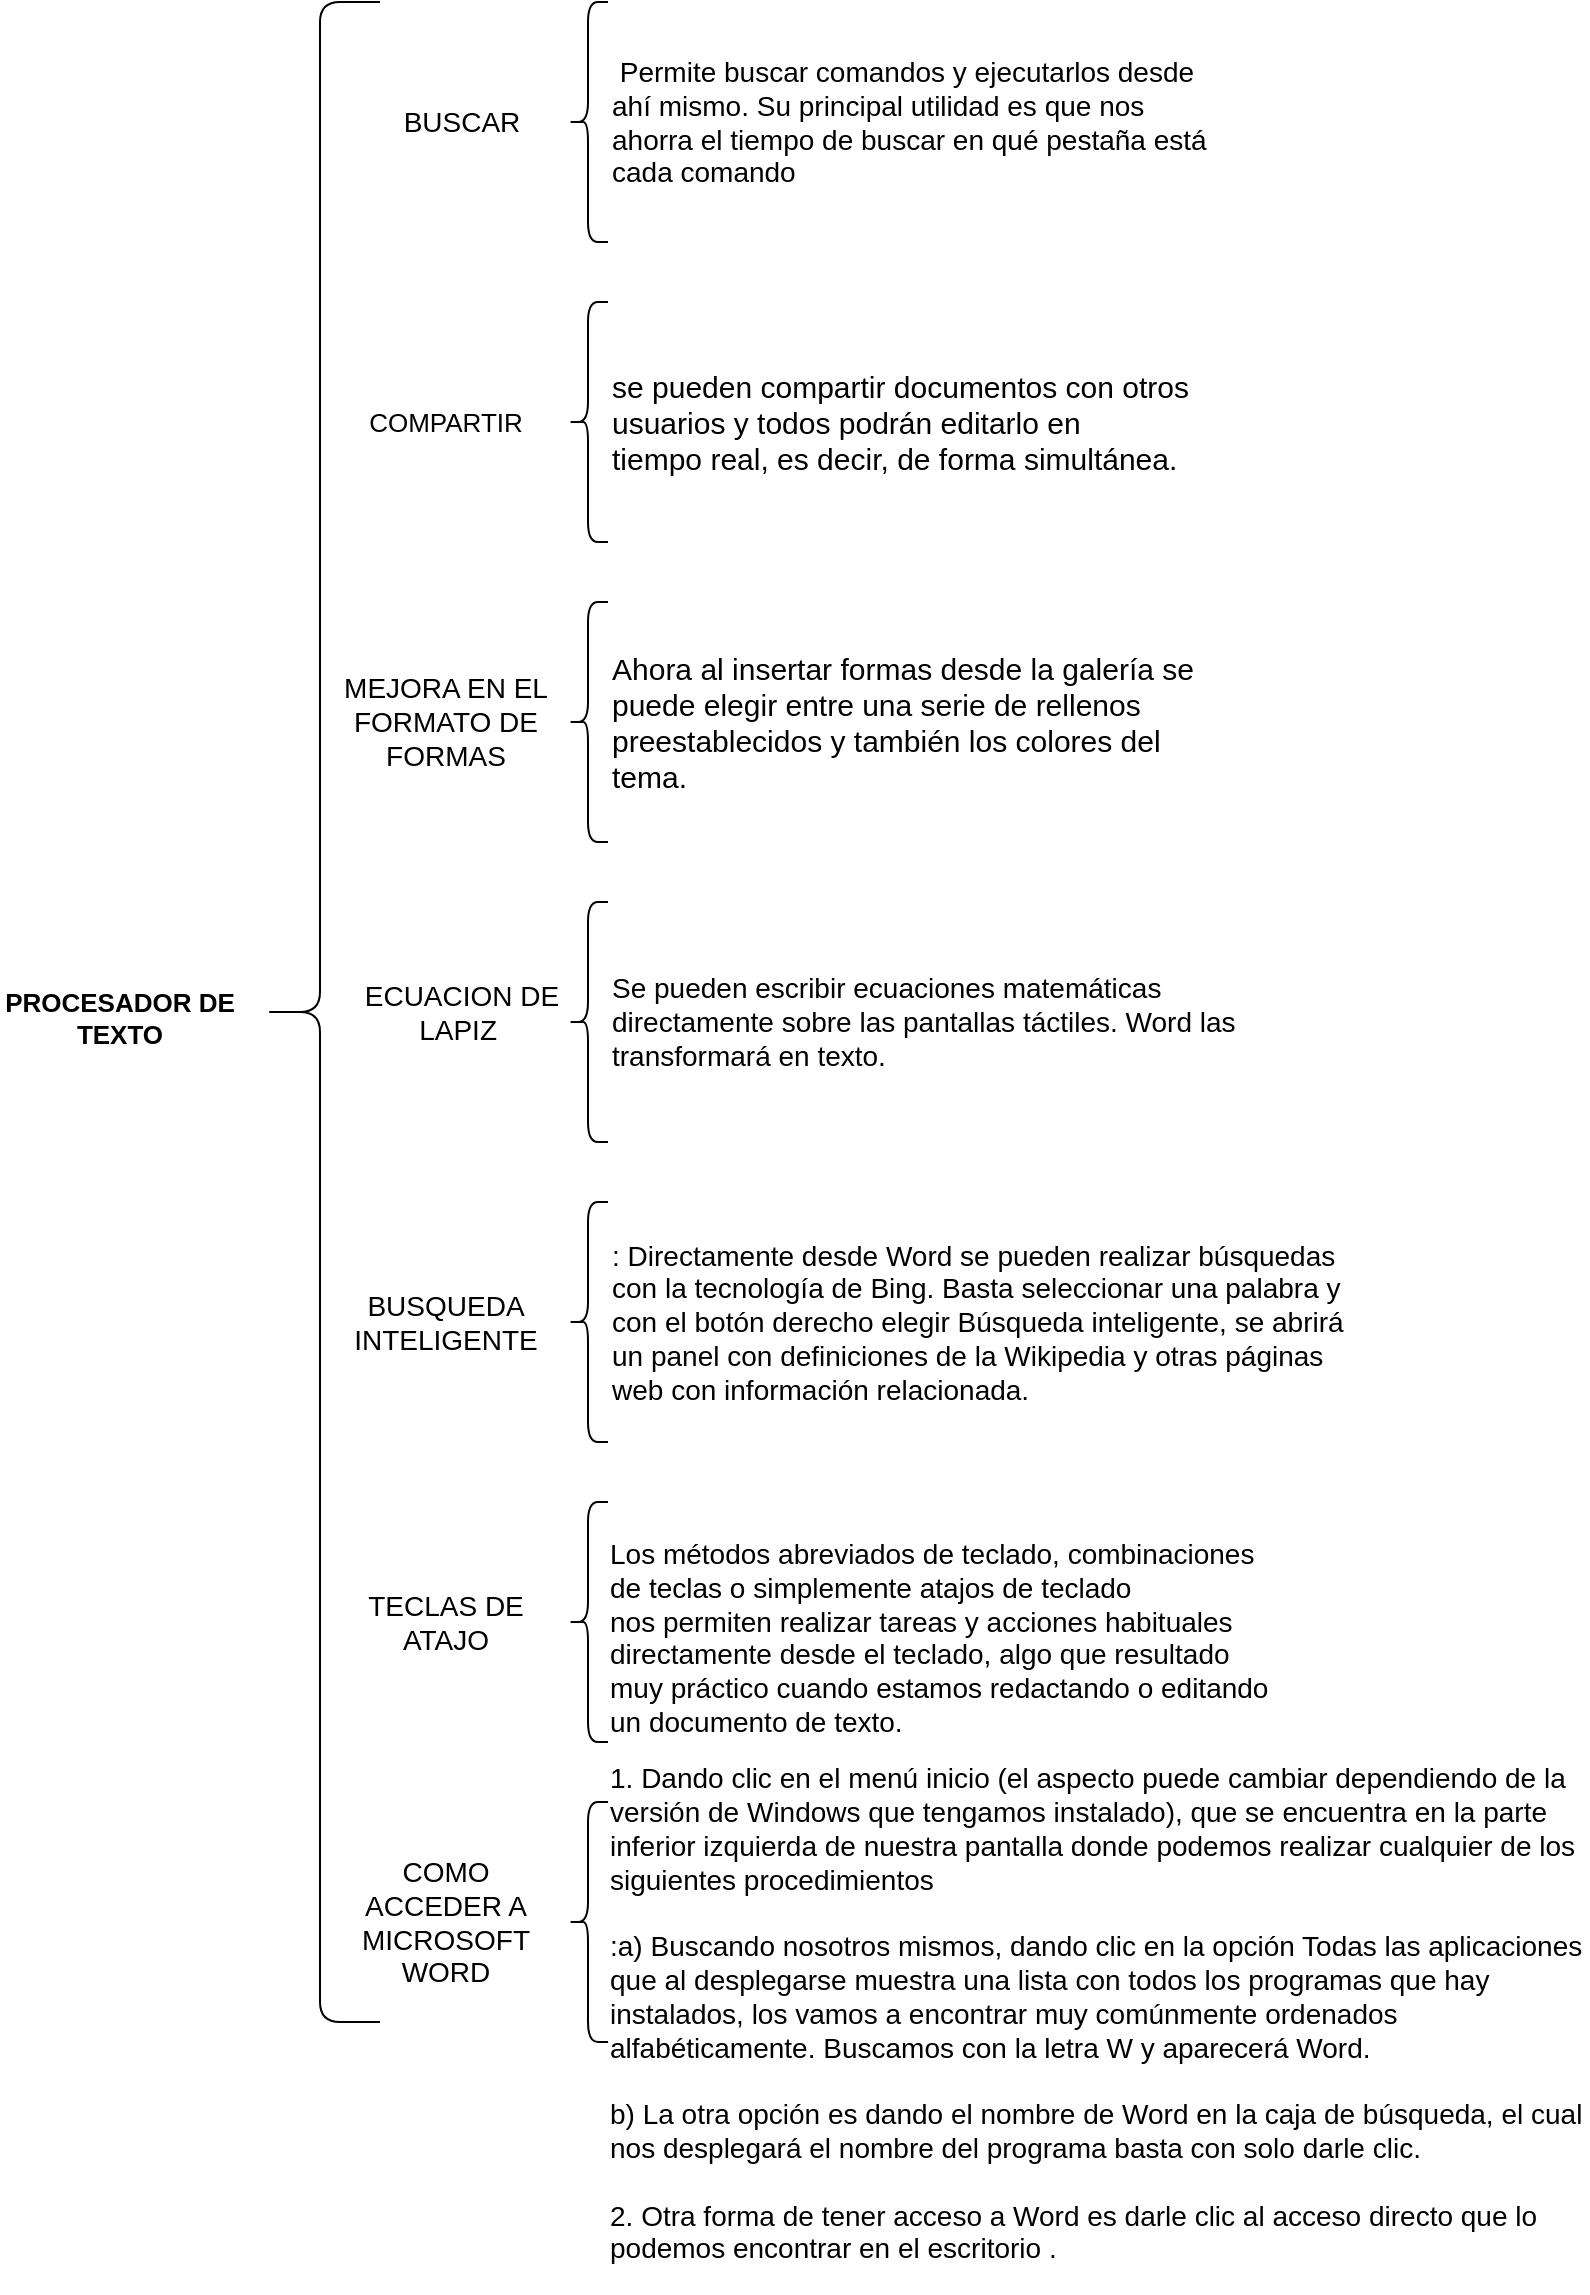 <mxfile version="13.9.6" type="github">
  <diagram id="avQUzELsa8vahaLmIWgg" name="Page-1">
    <mxGraphModel dx="1673" dy="1019" grid="1" gridSize="10" guides="1" tooltips="1" connect="1" arrows="1" fold="1" page="1" pageScale="1" pageWidth="827" pageHeight="1169" math="0" shadow="0">
      <root>
        <mxCell id="0" />
        <mxCell id="1" parent="0" />
        <mxCell id="qzvAiidzcy01PqiKtNMH-1" value="" style="shape=curlyBracket;whiteSpace=wrap;html=1;rounded=1;" vertex="1" parent="1">
          <mxGeometry x="140" y="40" width="60" height="1010" as="geometry" />
        </mxCell>
        <mxCell id="qzvAiidzcy01PqiKtNMH-7" value="" style="shape=curlyBracket;whiteSpace=wrap;html=1;rounded=1;" vertex="1" parent="1">
          <mxGeometry x="294" y="940" width="20" height="120" as="geometry" />
        </mxCell>
        <mxCell id="qzvAiidzcy01PqiKtNMH-8" value="" style="shape=curlyBracket;whiteSpace=wrap;html=1;rounded=1;" vertex="1" parent="1">
          <mxGeometry x="294" y="790" width="20" height="120" as="geometry" />
        </mxCell>
        <mxCell id="qzvAiidzcy01PqiKtNMH-9" value="" style="shape=curlyBracket;whiteSpace=wrap;html=1;rounded=1;" vertex="1" parent="1">
          <mxGeometry x="294" y="40" width="20" height="120" as="geometry" />
        </mxCell>
        <mxCell id="qzvAiidzcy01PqiKtNMH-10" value="" style="shape=curlyBracket;whiteSpace=wrap;html=1;rounded=1;" vertex="1" parent="1">
          <mxGeometry x="294" y="640" width="20" height="120" as="geometry" />
        </mxCell>
        <mxCell id="qzvAiidzcy01PqiKtNMH-11" value="" style="shape=curlyBracket;whiteSpace=wrap;html=1;rounded=1;" vertex="1" parent="1">
          <mxGeometry x="294" y="490" width="20" height="120" as="geometry" />
        </mxCell>
        <mxCell id="qzvAiidzcy01PqiKtNMH-12" value="" style="shape=curlyBracket;whiteSpace=wrap;html=1;rounded=1;" vertex="1" parent="1">
          <mxGeometry x="294" y="340" width="20" height="120" as="geometry" />
        </mxCell>
        <mxCell id="qzvAiidzcy01PqiKtNMH-13" value="" style="shape=curlyBracket;whiteSpace=wrap;html=1;rounded=1;" vertex="1" parent="1">
          <mxGeometry x="294" y="190" width="20" height="120" as="geometry" />
        </mxCell>
        <mxCell id="qzvAiidzcy01PqiKtNMH-16" value="&lt;b&gt;&lt;font style=&quot;font-size: 13px&quot;&gt;PROCESADOR DE TEXTO&lt;/font&gt;&lt;/b&gt;" style="rounded=0;whiteSpace=wrap;html=1;strokeColor=none;fillColor=none;" vertex="1" parent="1">
          <mxGeometry x="10" y="520" width="120" height="55" as="geometry" />
        </mxCell>
        <mxCell id="qzvAiidzcy01PqiKtNMH-17" value="&lt;div&gt;&lt;span style=&quot;font-size: 14px&quot;&gt;&amp;nbsp;Permite buscar comandos y ejecutarlos desde ahí mismo. Su principal utilidad es que nos ahorra el tiempo de buscar en qué pestaña está cada comando&lt;/span&gt;&lt;/div&gt;" style="rounded=0;whiteSpace=wrap;html=1;fillColor=none;strokeColor=none;align=left;" vertex="1" parent="1">
          <mxGeometry x="314" y="55" width="310" height="90" as="geometry" />
        </mxCell>
        <mxCell id="qzvAiidzcy01PqiKtNMH-18" value="&lt;font style=&quot;font-size: 14px&quot;&gt;BUSCAR&lt;/font&gt;" style="rounded=0;whiteSpace=wrap;html=1;fillColor=none;strokeColor=none;" vertex="1" parent="1">
          <mxGeometry x="188" y="80" width="106" height="40" as="geometry" />
        </mxCell>
        <mxCell id="qzvAiidzcy01PqiKtNMH-20" value="&lt;font style=&quot;font-size: 14px&quot;&gt;COMO ACCEDER A MICROSOFT WORD&lt;/font&gt;" style="rounded=0;whiteSpace=wrap;html=1;strokeColor=none;fillColor=none;" vertex="1" parent="1">
          <mxGeometry x="180" y="980" width="106" height="40" as="geometry" />
        </mxCell>
        <mxCell id="qzvAiidzcy01PqiKtNMH-21" value="&lt;font style=&quot;font-size: 14px&quot;&gt;TECLAS DE ATAJO&lt;/font&gt;" style="rounded=0;whiteSpace=wrap;html=1;strokeColor=none;fillColor=none;" vertex="1" parent="1">
          <mxGeometry x="180" y="830" width="106" height="40" as="geometry" />
        </mxCell>
        <mxCell id="qzvAiidzcy01PqiKtNMH-22" value="&lt;font style=&quot;font-size: 14px&quot;&gt;BUSQUEDA INTELIGENTE&lt;/font&gt;" style="rounded=0;whiteSpace=wrap;html=1;strokeColor=none;fillColor=none;" vertex="1" parent="1">
          <mxGeometry x="180" y="680" width="106" height="40" as="geometry" />
        </mxCell>
        <mxCell id="qzvAiidzcy01PqiKtNMH-23" value="&lt;font style=&quot;font-size: 14px&quot;&gt;ECUACION DE LAPIZ&amp;nbsp;&lt;/font&gt;" style="rounded=0;whiteSpace=wrap;html=1;strokeColor=none;fillColor=none;" vertex="1" parent="1">
          <mxGeometry x="188" y="525" width="106" height="40" as="geometry" />
        </mxCell>
        <mxCell id="qzvAiidzcy01PqiKtNMH-24" value="&lt;font style=&quot;font-size: 14px&quot;&gt;MEJORA EN EL FORMATO DE FORMAS&lt;/font&gt;" style="rounded=0;whiteSpace=wrap;html=1;strokeColor=none;fillColor=none;" vertex="1" parent="1">
          <mxGeometry x="180" y="380" width="106" height="40" as="geometry" />
        </mxCell>
        <mxCell id="qzvAiidzcy01PqiKtNMH-25" value="&lt;font style=&quot;font-size: 13px&quot;&gt;COMPARTIR&lt;/font&gt;" style="rounded=0;whiteSpace=wrap;html=1;fillColor=none;strokeColor=none;" vertex="1" parent="1">
          <mxGeometry x="180" y="230" width="106" height="40" as="geometry" />
        </mxCell>
        <mxCell id="qzvAiidzcy01PqiKtNMH-26" value="&lt;font style=&quot;font-size: 14px&quot;&gt;: Directamente desde Word se pueden realizar búsquedas con la tecnología de Bing. Basta seleccionar una palabra y con el botón derecho elegir Búsqueda inteligente, se abrirá un panel con definiciones de la Wikipedia y otras páginas web con información relacionada.&amp;nbsp;&lt;/font&gt;" style="rounded=0;whiteSpace=wrap;html=1;strokeColor=none;align=left;fillColor=none;" vertex="1" parent="1">
          <mxGeometry x="314" y="655" width="380" height="90" as="geometry" />
        </mxCell>
        <mxCell id="qzvAiidzcy01PqiKtNMH-27" value="&lt;div&gt;&lt;span style=&quot;font-size: 14px&quot;&gt;Se pueden escribir ecuaciones matemáticas directamente sobre las pantallas táctiles. Word las transformará en texto.&amp;nbsp;&lt;/span&gt;&lt;/div&gt;" style="rounded=0;whiteSpace=wrap;html=1;strokeColor=none;fillColor=none;align=left;" vertex="1" parent="1">
          <mxGeometry x="314" y="505" width="320" height="90" as="geometry" />
        </mxCell>
        <mxCell id="qzvAiidzcy01PqiKtNMH-28" value="&lt;div&gt;&lt;span style=&quot;font-size: 15px&quot;&gt;Ahora al insertar formas desde la galería se puede elegir entre una serie de rellenos preestablecidos y también los colores del tema.&lt;/span&gt;&lt;/div&gt;" style="rounded=0;whiteSpace=wrap;html=1;strokeColor=none;fillColor=none;align=left;" vertex="1" parent="1">
          <mxGeometry x="314" y="355" width="300" height="90" as="geometry" />
        </mxCell>
        <mxCell id="qzvAiidzcy01PqiKtNMH-29" value="&lt;div style=&quot;font-size: 15px&quot;&gt;&lt;span&gt;se pueden&amp;nbsp;&lt;/span&gt;&lt;span&gt;compartir documentos con otros usuarios y todos podrán editarlo en tiempo&amp;nbsp;&lt;/span&gt;&lt;span&gt;real, es decir, de forma simultánea.&lt;/span&gt;&lt;/div&gt;" style="rounded=0;whiteSpace=wrap;html=1;fillColor=none;strokeColor=none;align=left;" vertex="1" parent="1">
          <mxGeometry x="314" y="205" width="300" height="90" as="geometry" />
        </mxCell>
        <mxCell id="qzvAiidzcy01PqiKtNMH-30" value="&lt;div style=&quot;text-align: left&quot;&gt;&lt;span style=&quot;font-size: 14px&quot;&gt;Los métodos abreviados de teclado, combinaciones de teclas o simplemente atajos de teclado nos&amp;nbsp;&lt;/span&gt;&lt;span style=&quot;font-size: 14px&quot;&gt;permiten realizar tareas y acciones habituales directamente desde el teclado, algo que resultado muy&amp;nbsp;&lt;/span&gt;&lt;span style=&quot;font-size: 14px&quot;&gt;práctico cuando estamos redactando o editando un documento de texto.&amp;nbsp;&lt;/span&gt;&lt;/div&gt;&lt;div style=&quot;text-align: left&quot;&gt;&lt;br&gt;&lt;/div&gt;" style="rounded=0;whiteSpace=wrap;html=1;strokeColor=none;fillColor=none;" vertex="1" parent="1">
          <mxGeometry x="314" y="820" width="340" height="90" as="geometry" />
        </mxCell>
        <mxCell id="qzvAiidzcy01PqiKtNMH-31" value="&lt;div style=&quot;text-align: left&quot;&gt;&lt;span style=&quot;font-size: 14px&quot;&gt;1. Dando clic en el menú inicio (el aspecto puede cambiar dependiendo de la versión de Windows&amp;nbsp;&lt;/span&gt;&lt;span style=&quot;font-size: 14px&quot;&gt;que tengamos instalado), que se encuentra en la parte inferior izquierda de nuestra pantalla donde&amp;nbsp;&lt;/span&gt;&lt;span style=&quot;font-size: 14px&quot;&gt;podemos realizar cualquier de los siguientes procedimientos&lt;/span&gt;&lt;br&gt;&lt;/div&gt;&lt;font&gt;&lt;span style=&quot;font-size: 14px&quot;&gt;&lt;div style=&quot;text-align: left&quot;&gt;&lt;span&gt;&lt;br&gt;&lt;/span&gt;&lt;/div&gt;&lt;div style=&quot;text-align: left&quot;&gt;&lt;span&gt;:&lt;/span&gt;&lt;span&gt;a) Buscando nosotros mismos, dando clic en la opción Todas las aplicaciones que al desplegarse&amp;nbsp;&lt;/span&gt;&lt;span&gt;muestra una lista con todos los programas que hay instalados, los vamos a encontrar muy&amp;nbsp;&lt;/span&gt;&lt;span&gt;comúnmente ordenados alfabéticamente. Buscamos con la letra W y aparecerá Word.&lt;/span&gt;&lt;/div&gt;&lt;/span&gt;&lt;span style=&quot;font-size: 14px&quot;&gt;&lt;div style=&quot;text-align: left&quot;&gt;&lt;span&gt;&lt;br&gt;&lt;/span&gt;&lt;/div&gt;&lt;/span&gt;&lt;span style=&quot;font-size: 14px&quot;&gt;&lt;div style=&quot;text-align: left&quot;&gt;&lt;span&gt;b) La otra opción es dando el nombre de Word en la caja de búsqueda, el cual nos desplegará el&amp;nbsp;&lt;/span&gt;&lt;span&gt;nombre del programa basta con solo darle clic.&lt;/span&gt;&lt;/div&gt;&lt;div style=&quot;text-align: left&quot;&gt;&lt;span&gt;&lt;br&gt;&lt;/span&gt;&lt;/div&gt;&lt;/span&gt;&lt;span style=&quot;font-size: 14px&quot;&gt;&lt;div style=&quot;text-align: left&quot;&gt;&lt;span&gt;2. Otra forma de tener acceso a Word es darle clic al acceso directo que lo podemos encontrar en el&amp;nbsp;&lt;/span&gt;&lt;span&gt;escritorio .&lt;/span&gt;&lt;/div&gt;&lt;/span&gt;&lt;/font&gt;&lt;div style=&quot;text-align: left&quot;&gt;&lt;br&gt;&lt;/div&gt;" style="rounded=0;whiteSpace=wrap;html=1;strokeColor=none;fillColor=none;" vertex="1" parent="1">
          <mxGeometry x="314" y="955" width="490" height="195" as="geometry" />
        </mxCell>
      </root>
    </mxGraphModel>
  </diagram>
</mxfile>
